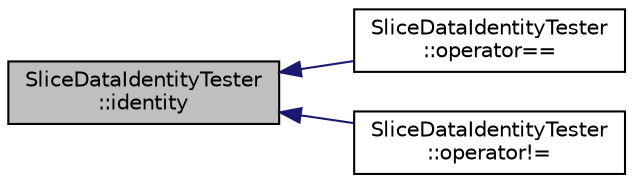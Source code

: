 digraph "SliceDataIdentityTester::identity"
{
  edge [fontname="Helvetica",fontsize="10",labelfontname="Helvetica",labelfontsize="10"];
  node [fontname="Helvetica",fontsize="10",shape=record];
  rankdir="LR";
  Node56 [label="SliceDataIdentityTester\l::identity",height=0.2,width=0.4,color="black", fillcolor="grey75", style="filled", fontcolor="black"];
  Node56 -> Node57 [dir="back",color="midnightblue",fontsize="10",style="solid",fontname="Helvetica"];
  Node57 [label="SliceDataIdentityTester\l::operator==",height=0.2,width=0.4,color="black", fillcolor="white", style="filled",URL="$class_slice_data_identity_tester.html#aa9a73e6352061ed5e604a6e419c7c594"];
  Node56 -> Node58 [dir="back",color="midnightblue",fontsize="10",style="solid",fontname="Helvetica"];
  Node58 [label="SliceDataIdentityTester\l::operator!=",height=0.2,width=0.4,color="black", fillcolor="white", style="filled",URL="$class_slice_data_identity_tester.html#a17f33d39fadb4ceca1b324a6253ce23a"];
}
